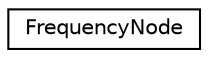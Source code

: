 digraph "Graphical Class Hierarchy"
{
  edge [fontname="Helvetica",fontsize="10",labelfontname="Helvetica",labelfontsize="10"];
  node [fontname="Helvetica",fontsize="10",shape=record];
  rankdir="LR";
  Node1 [label="FrequencyNode",height=0.2,width=0.4,color="black", fillcolor="white", style="filled",URL="$class_frequency_node.html"];
}

